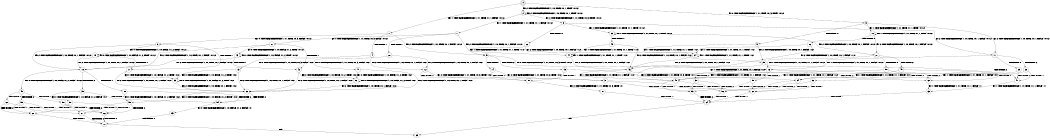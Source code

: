 digraph BCG {
size = "7, 10.5";
center = TRUE;
node [shape = circle];
0 [peripheries = 2];
0 -> 1 [label = "EX !1 !ATOMIC_EXCH_BRANCH (1, +1, TRUE, +1, 1, FALSE) !:0:1:2:"];
0 -> 2 [label = "EX !2 !ATOMIC_EXCH_BRANCH (1, +0, TRUE, +0, 1, TRUE) !:0:1:2:"];
0 -> 3 [label = "EX !0 !ATOMIC_EXCH_BRANCH (1, +1, TRUE, +0, 3, TRUE) !:0:1:2:"];
1 -> 4 [label = "TERMINATE !1"];
1 -> 5 [label = "EX !2 !ATOMIC_EXCH_BRANCH (1, +0, TRUE, +0, 1, FALSE) !:0:1:2:"];
1 -> 6 [label = "EX !0 !ATOMIC_EXCH_BRANCH (1, +1, TRUE, +0, 3, FALSE) !:0:1:2:"];
2 -> 7 [label = "EX !1 !ATOMIC_EXCH_BRANCH (1, +1, TRUE, +1, 1, FALSE) !:0:1:2:"];
2 -> 8 [label = "EX !0 !ATOMIC_EXCH_BRANCH (1, +1, TRUE, +0, 3, TRUE) !:0:1:2:"];
2 -> 2 [label = "EX !2 !ATOMIC_EXCH_BRANCH (1, +0, TRUE, +0, 1, TRUE) !:0:1:2:"];
3 -> 9 [label = "TERMINATE !0"];
3 -> 10 [label = "EX !1 !ATOMIC_EXCH_BRANCH (1, +1, TRUE, +1, 1, TRUE) !:0:1:2:"];
3 -> 11 [label = "EX !2 !ATOMIC_EXCH_BRANCH (1, +0, TRUE, +0, 1, FALSE) !:0:1:2:"];
4 -> 12 [label = "EX !2 !ATOMIC_EXCH_BRANCH (1, +0, TRUE, +0, 1, FALSE) !:0:2:"];
4 -> 13 [label = "EX !0 !ATOMIC_EXCH_BRANCH (1, +1, TRUE, +0, 3, FALSE) !:0:2:"];
5 -> 14 [label = "TERMINATE !1"];
5 -> 15 [label = "TERMINATE !2"];
5 -> 16 [label = "EX !0 !ATOMIC_EXCH_BRANCH (1, +1, TRUE, +0, 3, TRUE) !:0:1:2:"];
6 -> 17 [label = "TERMINATE !1"];
6 -> 18 [label = "EX !2 !ATOMIC_EXCH_BRANCH (1, +0, TRUE, +0, 1, FALSE) !:0:1:2:"];
6 -> 19 [label = "EX !0 !ATOMIC_EXCH_BRANCH (1, +0, FALSE, +1, 2, TRUE) !:0:1:2:"];
7 -> 20 [label = "TERMINATE !1"];
7 -> 21 [label = "EX !0 !ATOMIC_EXCH_BRANCH (1, +1, TRUE, +0, 3, FALSE) !:0:1:2:"];
7 -> 5 [label = "EX !2 !ATOMIC_EXCH_BRANCH (1, +0, TRUE, +0, 1, FALSE) !:0:1:2:"];
8 -> 22 [label = "TERMINATE !0"];
8 -> 23 [label = "EX !1 !ATOMIC_EXCH_BRANCH (1, +1, TRUE, +1, 1, TRUE) !:0:1:2:"];
8 -> 11 [label = "EX !2 !ATOMIC_EXCH_BRANCH (1, +0, TRUE, +0, 1, FALSE) !:0:1:2:"];
9 -> 24 [label = "EX !1 !ATOMIC_EXCH_BRANCH (1, +1, TRUE, +1, 1, TRUE) !:1:2:"];
9 -> 25 [label = "EX !2 !ATOMIC_EXCH_BRANCH (1, +0, TRUE, +0, 1, FALSE) !:1:2:"];
10 -> 26 [label = "TERMINATE !0"];
10 -> 27 [label = "EX !2 !ATOMIC_EXCH_BRANCH (1, +0, TRUE, +0, 1, FALSE) !:0:1:2:"];
10 -> 10 [label = "EX !1 !ATOMIC_EXCH_BRANCH (1, +1, TRUE, +1, 1, TRUE) !:0:1:2:"];
11 -> 28 [label = "TERMINATE !2"];
11 -> 29 [label = "TERMINATE !0"];
11 -> 16 [label = "EX !1 !ATOMIC_EXCH_BRANCH (1, +1, TRUE, +1, 1, FALSE) !:0:1:2:"];
12 -> 30 [label = "TERMINATE !2"];
12 -> 31 [label = "EX !0 !ATOMIC_EXCH_BRANCH (1, +1, TRUE, +0, 3, TRUE) !:0:2:"];
13 -> 32 [label = "EX !2 !ATOMIC_EXCH_BRANCH (1, +0, TRUE, +0, 1, FALSE) !:0:2:"];
13 -> 33 [label = "EX !0 !ATOMIC_EXCH_BRANCH (1, +0, FALSE, +1, 2, TRUE) !:0:2:"];
14 -> 30 [label = "TERMINATE !2"];
14 -> 31 [label = "EX !0 !ATOMIC_EXCH_BRANCH (1, +1, TRUE, +0, 3, TRUE) !:0:2:"];
15 -> 30 [label = "TERMINATE !1"];
15 -> 34 [label = "EX !0 !ATOMIC_EXCH_BRANCH (1, +1, TRUE, +0, 3, TRUE) !:0:1:"];
16 -> 35 [label = "TERMINATE !1"];
16 -> 36 [label = "TERMINATE !2"];
16 -> 37 [label = "TERMINATE !0"];
17 -> 32 [label = "EX !2 !ATOMIC_EXCH_BRANCH (1, +0, TRUE, +0, 1, FALSE) !:0:2:"];
17 -> 33 [label = "EX !0 !ATOMIC_EXCH_BRANCH (1, +0, FALSE, +1, 2, TRUE) !:0:2:"];
18 -> 38 [label = "TERMINATE !1"];
18 -> 39 [label = "TERMINATE !2"];
18 -> 40 [label = "EX !0 !ATOMIC_EXCH_BRANCH (1, +0, FALSE, +1, 2, FALSE) !:0:1:2:"];
19 -> 17 [label = "TERMINATE !1"];
19 -> 18 [label = "EX !2 !ATOMIC_EXCH_BRANCH (1, +0, TRUE, +0, 1, FALSE) !:0:1:2:"];
19 -> 19 [label = "EX !0 !ATOMIC_EXCH_BRANCH (1, +0, FALSE, +1, 2, TRUE) !:0:1:2:"];
20 -> 41 [label = "EX !0 !ATOMIC_EXCH_BRANCH (1, +1, TRUE, +0, 3, FALSE) !:0:2:"];
20 -> 12 [label = "EX !2 !ATOMIC_EXCH_BRANCH (1, +0, TRUE, +0, 1, FALSE) !:0:2:"];
21 -> 42 [label = "TERMINATE !1"];
21 -> 18 [label = "EX !2 !ATOMIC_EXCH_BRANCH (1, +0, TRUE, +0, 1, FALSE) !:0:1:2:"];
21 -> 43 [label = "EX !0 !ATOMIC_EXCH_BRANCH (1, +0, FALSE, +1, 2, TRUE) !:0:1:2:"];
22 -> 44 [label = "EX !1 !ATOMIC_EXCH_BRANCH (1, +1, TRUE, +1, 1, TRUE) !:1:2:"];
22 -> 25 [label = "EX !2 !ATOMIC_EXCH_BRANCH (1, +0, TRUE, +0, 1, FALSE) !:1:2:"];
23 -> 45 [label = "TERMINATE !0"];
23 -> 27 [label = "EX !2 !ATOMIC_EXCH_BRANCH (1, +0, TRUE, +0, 1, FALSE) !:0:1:2:"];
23 -> 23 [label = "EX !1 !ATOMIC_EXCH_BRANCH (1, +1, TRUE, +1, 1, TRUE) !:0:1:2:"];
24 -> 46 [label = "EX !2 !ATOMIC_EXCH_BRANCH (1, +0, TRUE, +0, 1, FALSE) !:1:2:"];
24 -> 24 [label = "EX !1 !ATOMIC_EXCH_BRANCH (1, +1, TRUE, +1, 1, TRUE) !:1:2:"];
25 -> 47 [label = "TERMINATE !2"];
25 -> 48 [label = "EX !1 !ATOMIC_EXCH_BRANCH (1, +1, TRUE, +1, 1, FALSE) !:1:2:"];
26 -> 46 [label = "EX !2 !ATOMIC_EXCH_BRANCH (1, +0, TRUE, +0, 1, FALSE) !:1:2:"];
26 -> 24 [label = "EX !1 !ATOMIC_EXCH_BRANCH (1, +1, TRUE, +1, 1, TRUE) !:1:2:"];
27 -> 49 [label = "TERMINATE !2"];
27 -> 50 [label = "TERMINATE !0"];
27 -> 16 [label = "EX !1 !ATOMIC_EXCH_BRANCH (1, +1, TRUE, +1, 1, FALSE) !:0:1:2:"];
28 -> 47 [label = "TERMINATE !0"];
28 -> 34 [label = "EX !1 !ATOMIC_EXCH_BRANCH (1, +1, TRUE, +1, 1, FALSE) !:0:1:"];
29 -> 47 [label = "TERMINATE !2"];
29 -> 48 [label = "EX !1 !ATOMIC_EXCH_BRANCH (1, +1, TRUE, +1, 1, FALSE) !:1:2:"];
30 -> 51 [label = "EX !0 !ATOMIC_EXCH_BRANCH (1, +1, TRUE, +0, 3, TRUE) !:0:"];
31 -> 52 [label = "TERMINATE !2"];
31 -> 53 [label = "TERMINATE !0"];
32 -> 54 [label = "TERMINATE !2"];
32 -> 55 [label = "EX !0 !ATOMIC_EXCH_BRANCH (1, +0, FALSE, +1, 2, FALSE) !:0:2:"];
33 -> 32 [label = "EX !2 !ATOMIC_EXCH_BRANCH (1, +0, TRUE, +0, 1, FALSE) !:0:2:"];
33 -> 33 [label = "EX !0 !ATOMIC_EXCH_BRANCH (1, +0, FALSE, +1, 2, TRUE) !:0:2:"];
34 -> 52 [label = "TERMINATE !1"];
34 -> 56 [label = "TERMINATE !0"];
35 -> 52 [label = "TERMINATE !2"];
35 -> 53 [label = "TERMINATE !0"];
36 -> 52 [label = "TERMINATE !1"];
36 -> 56 [label = "TERMINATE !0"];
37 -> 53 [label = "TERMINATE !1"];
37 -> 56 [label = "TERMINATE !2"];
38 -> 54 [label = "TERMINATE !2"];
38 -> 55 [label = "EX !0 !ATOMIC_EXCH_BRANCH (1, +0, FALSE, +1, 2, FALSE) !:0:2:"];
39 -> 54 [label = "TERMINATE !1"];
39 -> 57 [label = "EX !0 !ATOMIC_EXCH_BRANCH (1, +0, FALSE, +1, 2, FALSE) !:0:1:"];
40 -> 58 [label = "TERMINATE !1"];
40 -> 59 [label = "TERMINATE !2"];
40 -> 60 [label = "TERMINATE !0"];
41 -> 32 [label = "EX !2 !ATOMIC_EXCH_BRANCH (1, +0, TRUE, +0, 1, FALSE) !:0:2:"];
41 -> 61 [label = "EX !0 !ATOMIC_EXCH_BRANCH (1, +0, FALSE, +1, 2, TRUE) !:0:2:"];
42 -> 32 [label = "EX !2 !ATOMIC_EXCH_BRANCH (1, +0, TRUE, +0, 1, FALSE) !:0:2:"];
42 -> 61 [label = "EX !0 !ATOMIC_EXCH_BRANCH (1, +0, FALSE, +1, 2, TRUE) !:0:2:"];
43 -> 42 [label = "TERMINATE !1"];
43 -> 18 [label = "EX !2 !ATOMIC_EXCH_BRANCH (1, +0, TRUE, +0, 1, FALSE) !:0:1:2:"];
43 -> 43 [label = "EX !0 !ATOMIC_EXCH_BRANCH (1, +0, FALSE, +1, 2, TRUE) !:0:1:2:"];
44 -> 46 [label = "EX !2 !ATOMIC_EXCH_BRANCH (1, +0, TRUE, +0, 1, FALSE) !:1:2:"];
44 -> 44 [label = "EX !1 !ATOMIC_EXCH_BRANCH (1, +1, TRUE, +1, 1, TRUE) !:1:2:"];
45 -> 46 [label = "EX !2 !ATOMIC_EXCH_BRANCH (1, +0, TRUE, +0, 1, FALSE) !:1:2:"];
45 -> 44 [label = "EX !1 !ATOMIC_EXCH_BRANCH (1, +1, TRUE, +1, 1, TRUE) !:1:2:"];
46 -> 62 [label = "TERMINATE !2"];
46 -> 48 [label = "EX !1 !ATOMIC_EXCH_BRANCH (1, +1, TRUE, +1, 1, FALSE) !:1:2:"];
47 -> 63 [label = "EX !1 !ATOMIC_EXCH_BRANCH (1, +1, TRUE, +1, 1, FALSE) !:1:"];
48 -> 53 [label = "TERMINATE !1"];
48 -> 56 [label = "TERMINATE !2"];
49 -> 62 [label = "TERMINATE !0"];
49 -> 34 [label = "EX !1 !ATOMIC_EXCH_BRANCH (1, +1, TRUE, +1, 1, FALSE) !:0:1:"];
50 -> 62 [label = "TERMINATE !2"];
50 -> 48 [label = "EX !1 !ATOMIC_EXCH_BRANCH (1, +1, TRUE, +1, 1, FALSE) !:1:2:"];
51 -> 64 [label = "TERMINATE !0"];
52 -> 64 [label = "TERMINATE !0"];
53 -> 64 [label = "TERMINATE !2"];
54 -> 65 [label = "EX !0 !ATOMIC_EXCH_BRANCH (1, +0, FALSE, +1, 2, FALSE) !:0:"];
55 -> 66 [label = "TERMINATE !2"];
55 -> 67 [label = "TERMINATE !0"];
56 -> 64 [label = "TERMINATE !1"];
57 -> 66 [label = "TERMINATE !1"];
57 -> 68 [label = "TERMINATE !0"];
58 -> 66 [label = "TERMINATE !2"];
58 -> 67 [label = "TERMINATE !0"];
59 -> 66 [label = "TERMINATE !1"];
59 -> 68 [label = "TERMINATE !0"];
60 -> 67 [label = "TERMINATE !1"];
60 -> 68 [label = "TERMINATE !2"];
61 -> 32 [label = "EX !2 !ATOMIC_EXCH_BRANCH (1, +0, TRUE, +0, 1, FALSE) !:0:2:"];
61 -> 61 [label = "EX !0 !ATOMIC_EXCH_BRANCH (1, +0, FALSE, +1, 2, TRUE) !:0:2:"];
62 -> 63 [label = "EX !1 !ATOMIC_EXCH_BRANCH (1, +1, TRUE, +1, 1, FALSE) !:1:"];
63 -> 64 [label = "TERMINATE !1"];
64 -> 69 [label = "exit"];
65 -> 70 [label = "TERMINATE !0"];
66 -> 70 [label = "TERMINATE !0"];
67 -> 70 [label = "TERMINATE !2"];
68 -> 70 [label = "TERMINATE !1"];
70 -> 69 [label = "exit"];
}
